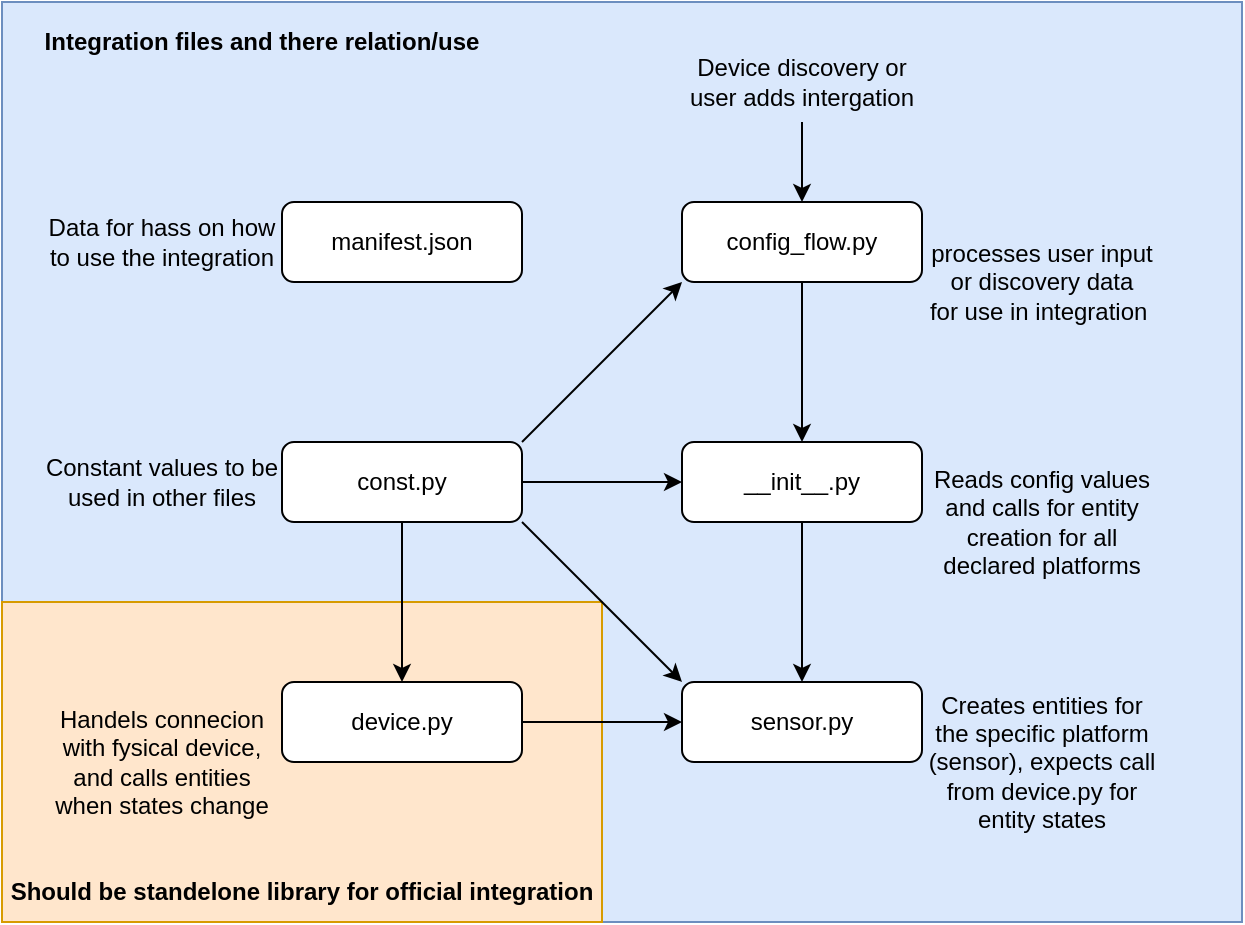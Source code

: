 <mxfile version="20.3.0" type="device" pages="2"><diagram id="-sUAz49Fr9m2r7S-hmBD" name="hass_integration_flow"><mxGraphModel dx="1422" dy="865" grid="1" gridSize="10" guides="1" tooltips="1" connect="1" arrows="1" fold="1" page="1" pageScale="1" pageWidth="827" pageHeight="1169" math="0" shadow="0"><root><mxCell id="0"/><mxCell id="1" parent="0"/><mxCell id="JDxvcFxny7Uy1P2g8zCE-2" value="" style="rounded=0;whiteSpace=wrap;html=1;fillColor=#dae8fc;strokeColor=#6c8ebf;" parent="1" vertex="1"><mxGeometry x="100" y="60" width="620" height="460" as="geometry"/></mxCell><mxCell id="JDxvcFxny7Uy1P2g8zCE-3" value="" style="rounded=0;whiteSpace=wrap;html=1;fillColor=#ffe6cc;strokeColor=#d79b00;" parent="1" vertex="1"><mxGeometry x="100" y="360" width="300" height="160" as="geometry"/></mxCell><mxCell id="z4C28gt7OQMyPm1cuQ58-8" style="edgeStyle=orthogonalEdgeStyle;rounded=0;orthogonalLoop=1;jettySize=auto;html=1;exitX=0.5;exitY=1;exitDx=0;exitDy=0;entryX=0.5;entryY=0;entryDx=0;entryDy=0;" parent="1" source="z4C28gt7OQMyPm1cuQ58-1" target="z4C28gt7OQMyPm1cuQ58-3" edge="1"><mxGeometry relative="1" as="geometry"/></mxCell><mxCell id="z4C28gt7OQMyPm1cuQ58-1" value="config_flow.py" style="rounded=1;whiteSpace=wrap;html=1;" parent="1" vertex="1"><mxGeometry x="440" y="160" width="120" height="40" as="geometry"/></mxCell><mxCell id="z4C28gt7OQMyPm1cuQ58-18" style="edgeStyle=orthogonalEdgeStyle;rounded=0;orthogonalLoop=1;jettySize=auto;html=1;exitX=0.5;exitY=1;exitDx=0;exitDy=0;entryX=0.5;entryY=0;entryDx=0;entryDy=0;" parent="1" source="z4C28gt7OQMyPm1cuQ58-3" target="z4C28gt7OQMyPm1cuQ58-4" edge="1"><mxGeometry relative="1" as="geometry"/></mxCell><mxCell id="z4C28gt7OQMyPm1cuQ58-3" value="__init__.py" style="rounded=1;whiteSpace=wrap;html=1;" parent="1" vertex="1"><mxGeometry x="440" y="280" width="120" height="40" as="geometry"/></mxCell><mxCell id="z4C28gt7OQMyPm1cuQ58-4" value="sensor.py" style="rounded=1;whiteSpace=wrap;html=1;" parent="1" vertex="1"><mxGeometry x="440" y="400" width="120" height="40" as="geometry"/></mxCell><mxCell id="z4C28gt7OQMyPm1cuQ58-20" style="edgeStyle=orthogonalEdgeStyle;rounded=0;orthogonalLoop=1;jettySize=auto;html=1;exitX=1;exitY=0.5;exitDx=0;exitDy=0;entryX=0;entryY=0.5;entryDx=0;entryDy=0;" parent="1" source="z4C28gt7OQMyPm1cuQ58-6" target="z4C28gt7OQMyPm1cuQ58-4" edge="1"><mxGeometry relative="1" as="geometry"/></mxCell><mxCell id="z4C28gt7OQMyPm1cuQ58-6" value="device.py" style="rounded=1;whiteSpace=wrap;html=1;" parent="1" vertex="1"><mxGeometry x="240" y="400" width="120" height="40" as="geometry"/></mxCell><mxCell id="z4C28gt7OQMyPm1cuQ58-7" value="manifest.json" style="rounded=1;whiteSpace=wrap;html=1;" parent="1" vertex="1"><mxGeometry x="240" y="160" width="120" height="40" as="geometry"/></mxCell><mxCell id="z4C28gt7OQMyPm1cuQ58-11" style="edgeStyle=orthogonalEdgeStyle;rounded=0;orthogonalLoop=1;jettySize=auto;html=1;exitX=0.5;exitY=1;exitDx=0;exitDy=0;entryX=0.5;entryY=0;entryDx=0;entryDy=0;" parent="1" source="z4C28gt7OQMyPm1cuQ58-10" target="z4C28gt7OQMyPm1cuQ58-1" edge="1"><mxGeometry relative="1" as="geometry"/></mxCell><mxCell id="z4C28gt7OQMyPm1cuQ58-10" value="Device discovery or user adds intergation" style="text;html=1;strokeColor=none;fillColor=none;align=center;verticalAlign=middle;whiteSpace=wrap;rounded=0;" parent="1" vertex="1"><mxGeometry x="440" y="80" width="120" height="40" as="geometry"/></mxCell><mxCell id="z4C28gt7OQMyPm1cuQ58-12" value="processes user input or discovery data&lt;br&gt;for use in integration&amp;nbsp;" style="text;html=1;strokeColor=none;fillColor=none;align=center;verticalAlign=middle;whiteSpace=wrap;rounded=0;" parent="1" vertex="1"><mxGeometry x="560" y="160" width="120" height="80" as="geometry"/></mxCell><mxCell id="z4C28gt7OQMyPm1cuQ58-13" value="Reads config values and calls for entity creation for all declared platforms" style="text;html=1;strokeColor=none;fillColor=none;align=center;verticalAlign=middle;whiteSpace=wrap;rounded=0;" parent="1" vertex="1"><mxGeometry x="560" y="280" width="120" height="80" as="geometry"/></mxCell><mxCell id="z4C28gt7OQMyPm1cuQ58-21" style="edgeStyle=orthogonalEdgeStyle;rounded=0;orthogonalLoop=1;jettySize=auto;html=1;exitX=0.5;exitY=1;exitDx=0;exitDy=0;entryX=0.5;entryY=0;entryDx=0;entryDy=0;" parent="1" source="z4C28gt7OQMyPm1cuQ58-14" target="z4C28gt7OQMyPm1cuQ58-6" edge="1"><mxGeometry relative="1" as="geometry"/></mxCell><mxCell id="z4C28gt7OQMyPm1cuQ58-22" style="edgeStyle=orthogonalEdgeStyle;rounded=0;orthogonalLoop=1;jettySize=auto;html=1;exitX=1;exitY=0.5;exitDx=0;exitDy=0;entryX=0;entryY=0.5;entryDx=0;entryDy=0;" parent="1" source="z4C28gt7OQMyPm1cuQ58-14" target="z4C28gt7OQMyPm1cuQ58-3" edge="1"><mxGeometry relative="1" as="geometry"/></mxCell><mxCell id="z4C28gt7OQMyPm1cuQ58-23" style="rounded=0;orthogonalLoop=1;jettySize=auto;html=1;exitX=1;exitY=1;exitDx=0;exitDy=0;entryX=0;entryY=0;entryDx=0;entryDy=0;" parent="1" source="z4C28gt7OQMyPm1cuQ58-14" target="z4C28gt7OQMyPm1cuQ58-4" edge="1"><mxGeometry relative="1" as="geometry"/></mxCell><mxCell id="z4C28gt7OQMyPm1cuQ58-24" style="edgeStyle=none;rounded=0;orthogonalLoop=1;jettySize=auto;html=1;exitX=1;exitY=0;exitDx=0;exitDy=0;entryX=0;entryY=1;entryDx=0;entryDy=0;" parent="1" source="z4C28gt7OQMyPm1cuQ58-14" target="z4C28gt7OQMyPm1cuQ58-1" edge="1"><mxGeometry relative="1" as="geometry"/></mxCell><mxCell id="z4C28gt7OQMyPm1cuQ58-14" value="const.py" style="rounded=1;whiteSpace=wrap;html=1;" parent="1" vertex="1"><mxGeometry x="240" y="280" width="120" height="40" as="geometry"/></mxCell><mxCell id="z4C28gt7OQMyPm1cuQ58-19" value="Creates entities for the specific platform (sensor), expects call from device.py for entity states" style="text;html=1;strokeColor=none;fillColor=none;align=center;verticalAlign=middle;whiteSpace=wrap;rounded=0;" parent="1" vertex="1"><mxGeometry x="560" y="400" width="120" height="80" as="geometry"/></mxCell><mxCell id="z4C28gt7OQMyPm1cuQ58-25" value="Handels connecion with fysical device, and calls entities when states change" style="text;html=1;strokeColor=none;fillColor=none;align=center;verticalAlign=middle;whiteSpace=wrap;rounded=0;" parent="1" vertex="1"><mxGeometry x="120" y="400" width="120" height="80" as="geometry"/></mxCell><mxCell id="z4C28gt7OQMyPm1cuQ58-26" value="Constant values to be used in other files" style="text;html=1;strokeColor=none;fillColor=none;align=center;verticalAlign=middle;whiteSpace=wrap;rounded=0;" parent="1" vertex="1"><mxGeometry x="120" y="280" width="120" height="40" as="geometry"/></mxCell><mxCell id="z4C28gt7OQMyPm1cuQ58-27" value="Data for hass on how to use the integration" style="text;html=1;strokeColor=none;fillColor=none;align=center;verticalAlign=middle;whiteSpace=wrap;rounded=0;" parent="1" vertex="1"><mxGeometry x="120" y="160" width="120" height="40" as="geometry"/></mxCell><mxCell id="JDxvcFxny7Uy1P2g8zCE-4" value="&lt;b&gt;Should be standelone library for official integration&lt;/b&gt;" style="text;html=1;strokeColor=none;fillColor=none;align=center;verticalAlign=middle;whiteSpace=wrap;rounded=0;" parent="1" vertex="1"><mxGeometry x="100" y="490" width="300" height="30" as="geometry"/></mxCell><mxCell id="JDxvcFxny7Uy1P2g8zCE-5" value="Integration files and there relation/use" style="text;html=1;strokeColor=none;fillColor=none;align=center;verticalAlign=middle;whiteSpace=wrap;rounded=0;fontStyle=1" parent="1" vertex="1"><mxGeometry x="100" y="60" width="260" height="40" as="geometry"/></mxCell></root></mxGraphModel></diagram><diagram name="config_flow" id="bHvOXWCWipz5dRtCauyA"><mxGraphModel dx="1422" dy="865" grid="1" gridSize="10" guides="1" tooltips="1" connect="1" arrows="1" fold="1" page="1" pageScale="1" pageWidth="1654" pageHeight="1169" math="0" shadow="0"><root><mxCell id="0"/><mxCell id="1" parent="0"/><mxCell id="Ms90ZDZ_QbcmV00c--AN-11" value="" style="rounded=0;whiteSpace=wrap;html=1;fillColor=#ffe6cc;strokeColor=#d79b00;" parent="1" vertex="1"><mxGeometry x="600" y="80" width="240" height="480" as="geometry"/></mxCell><mxCell id="Ms90ZDZ_QbcmV00c--AN-9" value="" style="rounded=0;whiteSpace=wrap;html=1;fillColor=#dae8fc;strokeColor=#6c8ebf;" parent="1" vertex="1"><mxGeometry x="160" y="80" width="440" height="480" as="geometry"/></mxCell><mxCell id="ReegpU0O4rxn1y2I9Xjh-7" style="edgeStyle=orthogonalEdgeStyle;rounded=0;orthogonalLoop=1;jettySize=auto;html=1;exitX=0.5;exitY=1;exitDx=0;exitDy=0;entryX=0.5;entryY=0;entryDx=0;entryDy=0;" parent="1" source="ReegpU0O4rxn1y2I9Xjh-2" target="ReegpU0O4rxn1y2I9Xjh-8" edge="1"><mxGeometry relative="1" as="geometry"><mxPoint x="260" y="320" as="targetPoint"/><Array as="points"><mxPoint x="260" y="280"/><mxPoint x="380" y="280"/></Array></mxGeometry></mxCell><mxCell id="ReegpU0O4rxn1y2I9Xjh-2" value="async_step_mqtt" style="rounded=1;whiteSpace=wrap;html=1;" parent="1" vertex="1"><mxGeometry x="200" y="160" width="120" height="80" as="geometry"/></mxCell><mxCell id="ReegpU0O4rxn1y2I9Xjh-3" value="Mqtt discovery" style="text;html=1;strokeColor=none;fillColor=none;align=center;verticalAlign=middle;whiteSpace=wrap;rounded=0;" parent="1" vertex="1"><mxGeometry x="200" y="120" width="120" height="40" as="geometry"/></mxCell><mxCell id="ReegpU0O4rxn1y2I9Xjh-10" style="edgeStyle=orthogonalEdgeStyle;rounded=0;orthogonalLoop=1;jettySize=auto;html=1;exitX=0.5;exitY=1;exitDx=0;exitDy=0;entryX=0.5;entryY=0;entryDx=0;entryDy=0;" parent="1" source="ReegpU0O4rxn1y2I9Xjh-4" target="ReegpU0O4rxn1y2I9Xjh-8" edge="1"><mxGeometry relative="1" as="geometry"><Array as="points"><mxPoint x="500" y="280"/><mxPoint x="380" y="280"/></Array></mxGeometry></mxCell><mxCell id="ReegpU0O4rxn1y2I9Xjh-11" style="edgeStyle=orthogonalEdgeStyle;rounded=0;orthogonalLoop=1;jettySize=auto;html=1;exitX=0.5;exitY=1;exitDx=0;exitDy=0;entryX=0.5;entryY=0;entryDx=0;entryDy=0;" parent="1" source="ReegpU0O4rxn1y2I9Xjh-4" target="ReegpU0O4rxn1y2I9Xjh-9" edge="1"><mxGeometry relative="1" as="geometry"><Array as="points"><mxPoint x="500" y="280"/><mxPoint x="700" y="280"/></Array></mxGeometry></mxCell><mxCell id="ReegpU0O4rxn1y2I9Xjh-4" value="async_step_user" style="rounded=1;whiteSpace=wrap;html=1;" parent="1" vertex="1"><mxGeometry x="440" y="160" width="120" height="80" as="geometry"/></mxCell><mxCell id="ReegpU0O4rxn1y2I9Xjh-5" value="User setup" style="text;html=1;strokeColor=none;fillColor=none;align=center;verticalAlign=middle;whiteSpace=wrap;rounded=0;" parent="1" vertex="1"><mxGeometry x="440" y="120" width="120" height="40" as="geometry"/></mxCell><mxCell id="Ms90ZDZ_QbcmV00c--AN-4" style="edgeStyle=orthogonalEdgeStyle;rounded=0;orthogonalLoop=1;jettySize=auto;html=1;exitX=0.5;exitY=1;exitDx=0;exitDy=0;entryX=0.5;entryY=0;entryDx=0;entryDy=0;" parent="1" source="ReegpU0O4rxn1y2I9Xjh-8" target="Ms90ZDZ_QbcmV00c--AN-2" edge="1"><mxGeometry relative="1" as="geometry"><Array as="points"><mxPoint x="380" y="480"/><mxPoint x="510" y="480"/></Array></mxGeometry></mxCell><mxCell id="ReegpU0O4rxn1y2I9Xjh-8" value="async_step_confirm" style="rounded=1;whiteSpace=wrap;html=1;" parent="1" vertex="1"><mxGeometry x="320" y="340" width="120" height="80" as="geometry"/></mxCell><mxCell id="Ms90ZDZ_QbcmV00c--AN-3" style="edgeStyle=orthogonalEdgeStyle;rounded=0;orthogonalLoop=1;jettySize=auto;html=1;exitX=0.5;exitY=1;exitDx=0;exitDy=0;entryX=0.5;entryY=0;entryDx=0;entryDy=0;" parent="1" source="ReegpU0O4rxn1y2I9Xjh-9" target="Ms90ZDZ_QbcmV00c--AN-2" edge="1"><mxGeometry relative="1" as="geometry"><Array as="points"><mxPoint x="700" y="480"/><mxPoint x="510" y="480"/></Array></mxGeometry></mxCell><mxCell id="ReegpU0O4rxn1y2I9Xjh-9" value="async_step_config" style="rounded=1;whiteSpace=wrap;html=1;" parent="1" vertex="1"><mxGeometry x="640" y="340" width="120" height="80" as="geometry"/></mxCell><mxCell id="ReegpU0O4rxn1y2I9Xjh-13" value="Advanced user (show_advanced_options)" style="text;html=1;strokeColor=none;fillColor=none;align=center;verticalAlign=middle;whiteSpace=wrap;rounded=0;" parent="1" vertex="1"><mxGeometry x="430" y="280" width="160" height="40" as="geometry"/></mxCell><mxCell id="ReegpU0O4rxn1y2I9Xjh-14" value="Yes" style="text;html=1;strokeColor=none;fillColor=none;align=center;verticalAlign=middle;whiteSpace=wrap;rounded=0;" parent="1" vertex="1"><mxGeometry x="530" y="240" width="60" height="40" as="geometry"/></mxCell><mxCell id="ReegpU0O4rxn1y2I9Xjh-15" value="No" style="text;html=1;strokeColor=none;fillColor=none;align=center;verticalAlign=middle;whiteSpace=wrap;rounded=0;" parent="1" vertex="1"><mxGeometry x="410" y="240" width="60" height="40" as="geometry"/></mxCell><mxCell id="Ms90ZDZ_QbcmV00c--AN-1" value="User input valid" style="text;html=1;strokeColor=none;fillColor=none;align=center;verticalAlign=middle;whiteSpace=wrap;rounded=0;" parent="1" vertex="1"><mxGeometry x="700" y="420" width="100" height="40" as="geometry"/></mxCell><mxCell id="Ms90ZDZ_QbcmV00c--AN-2" value="async_create_entry" style="text;html=1;strokeColor=none;fillColor=none;align=center;verticalAlign=middle;whiteSpace=wrap;rounded=0;" parent="1" vertex="1"><mxGeometry x="450" y="520" width="120" height="40" as="geometry"/></mxCell><mxCell id="Ms90ZDZ_QbcmV00c--AN-5" value="User confirmed" style="text;html=1;strokeColor=none;fillColor=none;align=center;verticalAlign=middle;whiteSpace=wrap;rounded=0;" parent="1" vertex="1"><mxGeometry x="380" y="420" width="100" height="40" as="geometry"/></mxCell><mxCell id="Ms90ZDZ_QbcmV00c--AN-6" value="Mqtt topic valid" style="text;html=1;strokeColor=none;fillColor=none;align=center;verticalAlign=middle;whiteSpace=wrap;rounded=0;" parent="1" vertex="1"><mxGeometry x="260" y="240" width="100" height="40" as="geometry"/></mxCell><mxCell id="Ms90ZDZ_QbcmV00c--AN-10" value="&lt;b&gt;Default topic&lt;/b&gt;" style="text;html=1;strokeColor=none;fillColor=none;align=center;verticalAlign=middle;whiteSpace=wrap;rounded=0;" parent="1" vertex="1"><mxGeometry x="160" y="80" width="120" height="40" as="geometry"/></mxCell><mxCell id="Ms90ZDZ_QbcmV00c--AN-12" value="User defined topic" style="text;html=1;strokeColor=none;fillColor=none;align=center;verticalAlign=middle;whiteSpace=wrap;rounded=0;fontStyle=1" parent="1" vertex="1"><mxGeometry x="600" y="80" width="120" height="40" as="geometry"/></mxCell></root></mxGraphModel></diagram></mxfile>